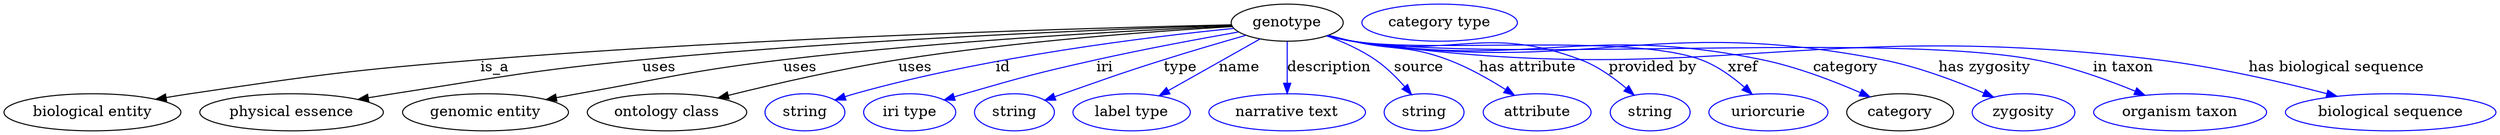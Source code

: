 digraph {
	graph [bb="0,0,2399.5,123"];
	node [label="\N"];
	genotype	[height=0.5,
		label=genotype,
		pos="1236.1,105",
		width=1.4985];
	"biological entity"	[height=0.5,
		pos="85.142,18",
		width=2.3651];
	genotype -> "biological entity"	[label=is_a,
		lp="472.14,61.5",
		pos="e,146.63,30.549 1182.3,102.93 1055.8,100.13 729.68,91.194 458.14,69 334.13,58.864 303.21,54.3 180.14,36 172.51,34.865 164.55,33.588 \
156.62,32.257"];
	"physical essence"	[height=0.5,
		pos="277.14,18",
		width=2.4553];
	genotype -> "physical essence"	[label=uses,
		lp="630.64,61.5",
		pos="e,341,30.537 1182.4,102.43 1074.4,98.96 823.8,89.279 614.14,69 506.97,58.634 480.52,52.63 374.14,36 366.6,34.821 358.74,33.536 350.9,\
32.218"];
	"genomic entity"	[height=0.5,
		pos="463.14,18",
		width=2.2206];
	genotype -> "genomic entity"	[label=uses,
		lp="766.64,61.5",
		pos="e,521.51,30.353 1182.8,101.79 1093.1,97.705 906.8,87.655 750.14,69 661.55,58.451 639.96,51.704 552.14,36 545.48,34.809 538.55,33.539 \
531.62,32.249"];
	"ontology class"	[height=0.5,
		pos="638.14,18",
		width=2.1304];
	genotype -> "ontology class"	[label=uses,
		lp="877.64,61.5",
		pos="e,687.39,31.943 1183.4,101.2 1110.6,96.859 975.3,87.049 861.14,69 805.03,60.128 741.94,45.541 697.21,34.406"];
	id	[color=blue,
		height=0.5,
		label=string,
		pos="771.14,18",
		width=1.0652];
	genotype -> id	[color=blue,
		label=id,
		lp="962.14,61.5",
		pos="e,800.14,29.948 1184.6,99.416 1105,91.487 947.95,72.446 819.14,36 816.04,35.121 812.84,34.148 809.65,33.124",
		style=solid];
	iri	[color=blue,
		height=0.5,
		label="iri type",
		pos="872.14,18",
		width=1.2277];
	genotype -> iri	[color=blue,
		label=iri,
		lp="1060.1,61.5",
		pos="e,905.77,29.865 1189.1,95.959 1151.8,89.37 1098.5,79.456 1052.1,69 995.68,56.251 981.77,52.03 926.14,36 922.63,34.988 919,33.911 \
915.36,32.81",
		style=solid];
	type	[color=blue,
		height=0.5,
		label=string,
		pos="973.14,18",
		width=1.0652];
	genotype -> type	[color=blue,
		label=type,
		lp="1133.1,61.5",
		pos="e,1002.4,29.697 1196.3,92.747 1173.2,86.08 1143.4,77.33 1117.1,69 1073.7,55.239 1063.1,51.079 1020.1,36 1017.5,35.057 1014.7,34.077 \
1011.9,33.084",
		style=solid];
	name	[color=blue,
		height=0.5,
		label="label type",
		pos="1086.1,18",
		width=1.5707];
	genotype -> name	[color=blue,
		label=name,
		lp="1190.1,61.5",
		pos="e,1112.7,34.065 1210,89.194 1185.5,75.306 1148.7,54.428 1121.5,39.051",
		style=solid];
	description	[color=blue,
		height=0.5,
		label="narrative text",
		pos="1236.1,18",
		width=2.0943];
	genotype -> description	[color=blue,
		label=description,
		lp="1276.6,61.5",
		pos="e,1236.1,36.175 1236.1,86.799 1236.1,75.163 1236.1,59.548 1236.1,46.237",
		style=solid];
	source	[color=blue,
		height=0.5,
		label=string,
		pos="1368.1,18",
		width=1.0652];
	genotype -> source	[color=blue,
		label=source,
		lp="1363.1,61.5",
		pos="e,1356,35.129 1274.3,92.239 1289.6,86.539 1307,78.781 1321.1,69 1331.6,61.784 1341.5,51.893 1349.5,42.813",
		style=solid];
	"has attribute"	[color=blue,
		height=0.5,
		label=attribute,
		pos="1476.1,18",
		width=1.4443];
	genotype -> "has attribute"	[color=blue,
		label="has attribute",
		lp="1468.1,61.5",
		pos="e,1454.5,34.551 1276,92.783 1283.7,90.761 1291.6,88.744 1299.1,87 1339.7,77.567 1352.2,83.773 1391.1,69 1410.3,61.743 1430.1,50.361 \
1445.7,40.289",
		style=solid];
	"provided by"	[color=blue,
		height=0.5,
		label=string,
		pos="1584.1,18",
		width=1.0652];
	genotype -> "provided by"	[color=blue,
		label="provided by",
		lp="1587.6,61.5",
		pos="e,1569.2,34.612 1274.9,92.362 1282.8,90.304 1291.2,88.381 1299.1,87 1395.8,70.151 1427.6,104.35 1519.1,69 1534.9,62.914 1550,51.732 \
1561.7,41.484",
		style=solid];
	xref	[color=blue,
		height=0.5,
		label=uriorcurie,
		pos="1698.1,18",
		width=1.5887];
	genotype -> xref	[color=blue,
		label=xref,
		lp="1674.6,61.5",
		pos="e,1682.8,35.491 1274.5,92.275 1282.6,90.197 1291.1,88.288 1299.1,87 1372.8,75.224 1564.3,95.154 1634.1,69 1649.5,63.253 1664.1,52.423 \
1675.5,42.308",
		style=solid];
	category	[height=0.5,
		pos="1825.1,18",
		width=1.4263];
	genotype -> category	[color=blue,
		label=category,
		lp="1773.6,61.5",
		pos="e,1796.3,32.965 1274.5,92.224 1282.6,90.15 1291.1,88.256 1299.1,87 1472.3,60.006 1521.5,104.49 1693.1,69 1725.8,62.247 1761.1,48.54 \
1786.9,37.184",
		style=solid];
	"has zygosity"	[color=blue,
		height=0.5,
		label=zygosity,
		pos="1944.1,18",
		width=1.3721];
	genotype -> "has zygosity"	[color=blue,
		label="has zygosity",
		lp="1907.6,61.5",
		pos="e,1915.4,32.702 1274.5,92.16 1282.6,90.09 1291.1,88.214 1299.1,87 1523.4,53.236 1586.6,112.95 1809.1,69 1843,62.315 1879.6,48.3 \
1906.1,36.805",
		style=solid];
	"in taxon"	[color=blue,
		height=0.5,
		label="organism taxon",
		pos="2095.1,18",
		width=2.3109];
	genotype -> "in taxon"	[color=blue,
		label="in taxon",
		lp="2040.1,61.5",
		pos="e,2061.4,34.555 1274.2,92.196 1282.3,90.096 1291,88.199 1299.1,87 1443.7,65.827 1812.6,96.059 1956.1,69 1989.2,62.758 2025,49.756 \
2051.9,38.576",
		style=solid];
	"has biological sequence"	[color=blue,
		height=0.5,
		label="biological sequence",
		pos="2298.1,18",
		width=2.8164];
	genotype -> "has biological sequence"	[color=blue,
		label="has biological sequence",
		lp="2245.6,61.5",
		pos="e,2246.4,33.536 1274.1,92.171 1282.3,90.072 1291,88.182 1299.1,87 1639.7,37.823 1731.6,110.52 2073.1,69 2129.1,62.199 2191.6,47.747 \
2236.5,36.121",
		style=solid];
	"named thing_category"	[color=blue,
		height=0.5,
		label="category type",
		pos="1383.1,105",
		width=2.0762];
}

